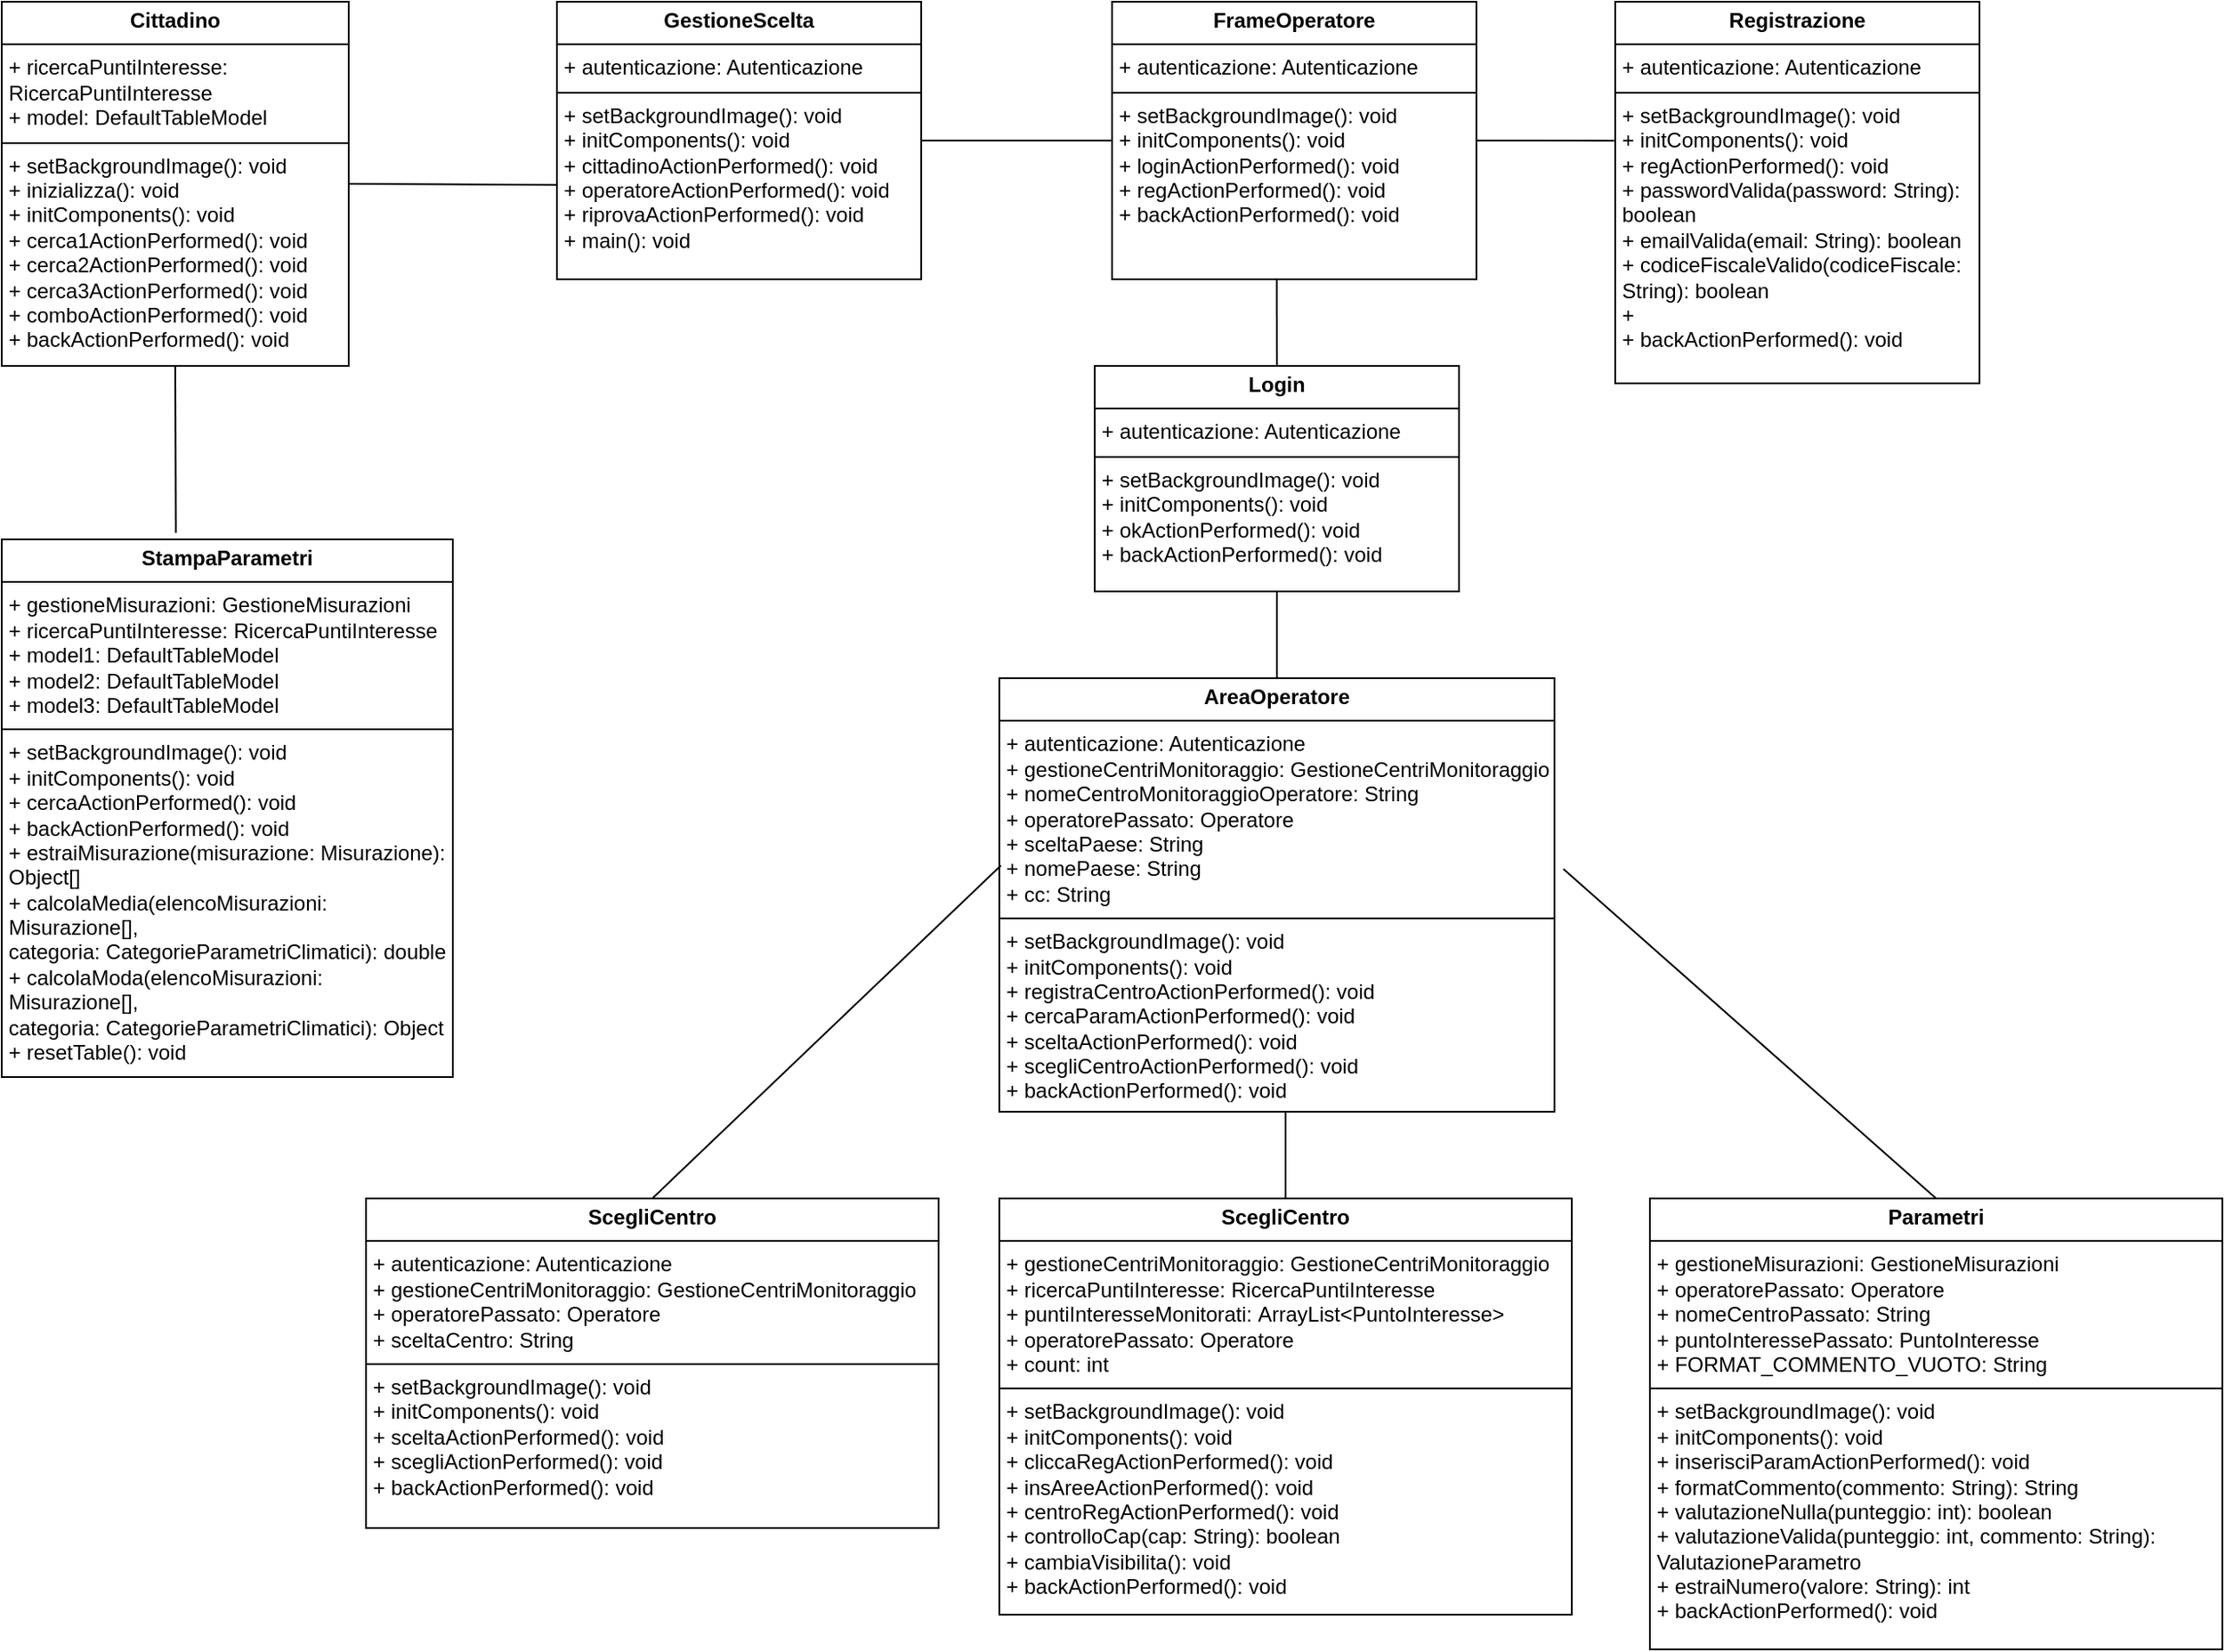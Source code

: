 <mxfile version="24.7.6">
  <diagram id="C5RBs43oDa-KdzZeNtuy" name="Page-1">
    <mxGraphModel dx="794" dy="457" grid="1" gridSize="10" guides="1" tooltips="1" connect="1" arrows="1" fold="1" page="1" pageScale="1" pageWidth="827" pageHeight="1169" math="0" shadow="0">
      <root>
        <mxCell id="WIyWlLk6GJQsqaUBKTNV-0" />
        <mxCell id="WIyWlLk6GJQsqaUBKTNV-1" parent="WIyWlLk6GJQsqaUBKTNV-0" />
        <mxCell id="xlaw0MQLIKDtUsrqofgF-9" value="&lt;p style=&quot;margin:0px;margin-top:4px;text-align:center;&quot;&gt;&lt;b&gt;GestioneScelta&lt;/b&gt;&lt;/p&gt;&lt;hr size=&quot;1&quot; style=&quot;border-style:solid;&quot;&gt;&lt;p style=&quot;margin:0px;margin-left:4px;&quot;&gt;+ autenticazione: Autenticazione&lt;/p&gt;&lt;hr size=&quot;1&quot; style=&quot;border-style:solid;&quot;&gt;&lt;p style=&quot;margin:0px;margin-left:4px;&quot;&gt;+ setBackgroundImage&lt;span style=&quot;background-color: initial;&quot;&gt;(): void&lt;/span&gt;&lt;/p&gt;&lt;p style=&quot;margin:0px;margin-left:4px;&quot;&gt;&lt;span style=&quot;background-color: initial;&quot;&gt;+ initComponents(): void&lt;/span&gt;&lt;/p&gt;&lt;p style=&quot;margin:0px;margin-left:4px;&quot;&gt;&lt;span style=&quot;background-color: initial;&quot;&gt;+&amp;nbsp;&lt;/span&gt;&lt;span style=&quot;background-color: initial;&quot;&gt;cittadinoActionPerformed(): void&lt;/span&gt;&lt;/p&gt;&lt;p style=&quot;margin:0px;margin-left:4px;&quot;&gt;&lt;span style=&quot;background-color: initial;&quot;&gt;+&amp;nbsp;&lt;/span&gt;&lt;span style=&quot;background-color: initial;&quot;&gt;operatoreActionPerformed(): void&lt;/span&gt;&lt;/p&gt;&lt;p style=&quot;margin:0px;margin-left:4px;&quot;&gt;&lt;span style=&quot;background-color: initial;&quot;&gt;+&amp;nbsp;&lt;/span&gt;&lt;span style=&quot;background-color: initial;&quot;&gt;riprovaActionPerformed(): void&lt;/span&gt;&lt;/p&gt;&lt;p style=&quot;margin:0px;margin-left:4px;&quot;&gt;&lt;span style=&quot;background-color: initial;&quot;&gt;+ main(): void&lt;/span&gt;&lt;/p&gt;" style="verticalAlign=top;align=left;overflow=fill;html=1;whiteSpace=wrap;" parent="WIyWlLk6GJQsqaUBKTNV-1" vertex="1">
          <mxGeometry x="370" y="140" width="210" height="160" as="geometry" />
        </mxCell>
        <mxCell id="xlaw0MQLIKDtUsrqofgF-10" value="&lt;p style=&quot;margin:0px;margin-top:4px;text-align:center;&quot;&gt;&lt;b&gt;Cittadino&lt;/b&gt;&lt;/p&gt;&lt;hr size=&quot;1&quot; style=&quot;border-style:solid;&quot;&gt;&lt;p style=&quot;margin:0px;margin-left:4px;&quot;&gt;+ ricercaPuntiInteresse: RicercaPuntiInteresse&lt;/p&gt;&lt;p style=&quot;margin:0px;margin-left:4px;&quot;&gt;+&amp;nbsp;model:&amp;nbsp;DefaultTableModel&lt;/p&gt;&lt;hr size=&quot;1&quot; style=&quot;border-style:solid;&quot;&gt;&lt;p style=&quot;margin:0px;margin-left:4px;&quot;&gt;+ setBackgroundImage&lt;span style=&quot;background-color: initial;&quot;&gt;(): void&lt;/span&gt;&lt;/p&gt;&lt;p style=&quot;margin:0px;margin-left:4px;&quot;&gt;&lt;span style=&quot;background-color: initial;&quot;&gt;+ inizializza(): void&lt;/span&gt;&lt;/p&gt;&lt;p style=&quot;margin:0px;margin-left:4px;&quot;&gt;&lt;span style=&quot;background-color: initial;&quot;&gt;+ initComponents(): void&lt;/span&gt;&lt;/p&gt;&lt;p style=&quot;margin:0px;margin-left:4px;&quot;&gt;&lt;span style=&quot;background-color: initial;&quot;&gt;+&amp;nbsp;&lt;/span&gt;&lt;span style=&quot;background-color: initial;&quot;&gt;cerca1ActionPerformed(): void&lt;/span&gt;&lt;/p&gt;&lt;p style=&quot;margin:0px;margin-left:4px;&quot;&gt;&lt;span style=&quot;background-color: initial;&quot;&gt;+&amp;nbsp;&lt;/span&gt;&lt;span style=&quot;background-color: initial;&quot;&gt;cerca2ActionPerformed(): void&lt;/span&gt;&lt;/p&gt;&lt;p style=&quot;margin:0px;margin-left:4px;&quot;&gt;&lt;span style=&quot;background-color: initial;&quot;&gt;+&amp;nbsp;&lt;/span&gt;&lt;span style=&quot;background-color: initial;&quot;&gt;cerca3ActionPerformed(): void&lt;/span&gt;&lt;/p&gt;&lt;p style=&quot;margin:0px;margin-left:4px;&quot;&gt;&lt;span style=&quot;background-color: initial;&quot;&gt;+&amp;nbsp;&lt;/span&gt;&lt;span style=&quot;background-color: initial;&quot;&gt;comboActionPerformed(): void&lt;/span&gt;&lt;/p&gt;&lt;p style=&quot;margin:0px;margin-left:4px;&quot;&gt;&lt;span style=&quot;background-color: initial;&quot;&gt;+&amp;nbsp;&lt;/span&gt;&lt;span style=&quot;background-color: initial;&quot;&gt;backActionPerformed(): void&lt;/span&gt;&lt;/p&gt;" style="verticalAlign=top;align=left;overflow=fill;html=1;whiteSpace=wrap;" parent="WIyWlLk6GJQsqaUBKTNV-1" vertex="1">
          <mxGeometry x="50" y="140" width="200" height="210" as="geometry" />
        </mxCell>
        <mxCell id="xlaw0MQLIKDtUsrqofgF-13" value="&lt;p style=&quot;margin:0px;margin-top:4px;text-align:center;&quot;&gt;&lt;b&gt;StampaParametri&lt;/b&gt;&lt;/p&gt;&lt;hr size=&quot;1&quot; style=&quot;border-style:solid;&quot;&gt;&lt;p style=&quot;margin:0px;margin-left:4px;&quot;&gt;+ gestioneMisurazioni: GestioneMisurazioni&lt;/p&gt;&lt;p style=&quot;margin:0px;margin-left:4px;&quot;&gt;+&amp;nbsp;ricercaPuntiInteresse:&amp;nbsp;&lt;span style=&quot;background-color: initial;&quot;&gt;RicercaPuntiInteresse&lt;/span&gt;&lt;/p&gt;&lt;p style=&quot;margin:0px;margin-left:4px;&quot;&gt;&lt;span style=&quot;background-color: initial;&quot;&gt;+&amp;nbsp;&lt;/span&gt;&lt;span style=&quot;background-color: initial;&quot;&gt;model1:&amp;nbsp;&lt;/span&gt;&lt;span style=&quot;background-color: initial;&quot;&gt;DefaultTableModel&lt;/span&gt;&lt;span style=&quot;background-color: initial;&quot;&gt;&lt;br&gt;&lt;/span&gt;&lt;/p&gt;&lt;p style=&quot;margin:0px;margin-left:4px;&quot;&gt;&lt;span style=&quot;background-color: initial;&quot;&gt;+&amp;nbsp;&lt;/span&gt;&lt;span style=&quot;background-color: initial;&quot;&gt;model2:&amp;nbsp;&lt;/span&gt;&lt;span style=&quot;background-color: initial;&quot;&gt;DefaultTableModel&lt;/span&gt;&lt;span style=&quot;background-color: initial;&quot;&gt;&lt;br&gt;&lt;/span&gt;&lt;/p&gt;&lt;p style=&quot;margin:0px;margin-left:4px;&quot;&gt;&lt;span style=&quot;background-color: initial;&quot;&gt;+&amp;nbsp;&lt;/span&gt;&lt;span style=&quot;background-color: initial;&quot;&gt;model3:&amp;nbsp;&lt;/span&gt;&lt;span style=&quot;background-color: initial;&quot;&gt;DefaultTableModel&lt;/span&gt;&lt;/p&gt;&lt;hr size=&quot;1&quot; style=&quot;border-style:solid;&quot;&gt;&lt;p style=&quot;margin:0px;margin-left:4px;&quot;&gt;+ setBackgroundImage&lt;span style=&quot;background-color: initial;&quot;&gt;(): void&lt;/span&gt;&lt;/p&gt;&lt;p style=&quot;margin:0px;margin-left:4px;&quot;&gt;&lt;span style=&quot;background-color: initial;&quot;&gt;+ initComponents(): void&lt;/span&gt;&lt;/p&gt;&lt;p style=&quot;margin:0px;margin-left:4px;&quot;&gt;&lt;span style=&quot;background-color: initial;&quot;&gt;+&amp;nbsp;&lt;/span&gt;&lt;span style=&quot;background-color: initial;&quot;&gt;cercaActionPerformed(): void&lt;/span&gt;&lt;/p&gt;&lt;p style=&quot;margin:0px;margin-left:4px;&quot;&gt;&lt;span style=&quot;background-color: initial;&quot;&gt;+&amp;nbsp;&lt;/span&gt;&lt;span style=&quot;background-color: initial;&quot;&gt;backActionPerformed(): void&lt;/span&gt;&lt;br&gt;&lt;/p&gt;&lt;p style=&quot;margin:0px;margin-left:4px;&quot;&gt;&lt;span style=&quot;background-color: initial;&quot;&gt;+&amp;nbsp;&lt;/span&gt;&lt;span style=&quot;background-color: initial;&quot;&gt;estraiMisurazione(misurazione: Misurazione): Object[]&lt;/span&gt;&lt;/p&gt;&lt;p style=&quot;margin:0px;margin-left:4px;&quot;&gt;&lt;span style=&quot;background-color: initial;&quot;&gt;+&amp;nbsp;&lt;/span&gt;&lt;span style=&quot;background-color: initial;&quot;&gt;calcolaMedia(elencoMisurazioni: Misurazione[], categoria:&amp;nbsp;&lt;/span&gt;&lt;span style=&quot;background-color: initial;&quot;&gt;CategorieParametriClimatici&lt;/span&gt;&lt;span style=&quot;background-color: initial;&quot;&gt;): double&lt;/span&gt;&lt;/p&gt;&lt;p style=&quot;margin:0px;margin-left:4px;&quot;&gt;&lt;span style=&quot;background-color: initial;&quot;&gt;+&amp;nbsp;&lt;/span&gt;&lt;span style=&quot;background-color: initial;&quot;&gt;calcolaModa(&lt;/span&gt;&lt;span style=&quot;background-color: initial;&quot;&gt;elencoMisurazioni: Misurazione[], categoria:&amp;nbsp;&lt;/span&gt;&lt;span style=&quot;background-color: initial;&quot;&gt;CategorieParametriClimatici&lt;/span&gt;&lt;span style=&quot;background-color: initial;&quot;&gt;): Object&lt;/span&gt;&lt;/p&gt;&lt;p style=&quot;margin:0px;margin-left:4px;&quot;&gt;&lt;span style=&quot;background-color: initial;&quot;&gt;+ resetTable(): void&lt;/span&gt;&lt;/p&gt;" style="verticalAlign=top;align=left;overflow=fill;html=1;whiteSpace=wrap;" parent="WIyWlLk6GJQsqaUBKTNV-1" vertex="1">
          <mxGeometry x="50" y="450" width="260" height="310" as="geometry" />
        </mxCell>
        <mxCell id="xlaw0MQLIKDtUsrqofgF-15" value="" style="endArrow=none;html=1;rounded=0;fontSize=12;startSize=8;endSize=8;curved=1;exitX=1;exitY=0.5;exitDx=0;exitDy=0;entryX=-0.002;entryY=0.66;entryDx=0;entryDy=0;entryPerimeter=0;" parent="WIyWlLk6GJQsqaUBKTNV-1" source="xlaw0MQLIKDtUsrqofgF-10" target="xlaw0MQLIKDtUsrqofgF-9" edge="1">
          <mxGeometry width="50" height="50" relative="1" as="geometry">
            <mxPoint x="260" y="410" as="sourcePoint" />
            <mxPoint x="310" y="360" as="targetPoint" />
          </mxGeometry>
        </mxCell>
        <mxCell id="xlaw0MQLIKDtUsrqofgF-16" value="" style="endArrow=none;html=1;rounded=0;fontSize=12;startSize=8;endSize=8;curved=1;exitX=0.5;exitY=1;exitDx=0;exitDy=0;entryX=0.386;entryY=-0.012;entryDx=0;entryDy=0;entryPerimeter=0;" parent="WIyWlLk6GJQsqaUBKTNV-1" source="xlaw0MQLIKDtUsrqofgF-10" target="xlaw0MQLIKDtUsrqofgF-13" edge="1">
          <mxGeometry width="50" height="50" relative="1" as="geometry">
            <mxPoint x="260" y="255" as="sourcePoint" />
            <mxPoint x="380" y="256" as="targetPoint" />
          </mxGeometry>
        </mxCell>
        <mxCell id="xlaw0MQLIKDtUsrqofgF-17" value="&lt;p style=&quot;margin:0px;margin-top:4px;text-align:center;&quot;&gt;&lt;b&gt;FrameOperatore&lt;/b&gt;&lt;/p&gt;&lt;hr size=&quot;1&quot; style=&quot;border-style:solid;&quot;&gt;&lt;p style=&quot;margin:0px;margin-left:4px;&quot;&gt;+ autenticazione: Autenticazione&lt;/p&gt;&lt;hr size=&quot;1&quot; style=&quot;border-style:solid;&quot;&gt;&lt;p style=&quot;margin:0px;margin-left:4px;&quot;&gt;+ setBackgroundImage&lt;span style=&quot;background-color: initial;&quot;&gt;(): void&lt;/span&gt;&lt;/p&gt;&lt;p style=&quot;margin:0px;margin-left:4px;&quot;&gt;&lt;span style=&quot;background-color: initial;&quot;&gt;+ initComponents(): void&lt;/span&gt;&lt;/p&gt;&lt;p style=&quot;margin:0px;margin-left:4px;&quot;&gt;&lt;span style=&quot;background-color: initial;&quot;&gt;+&amp;nbsp;&lt;/span&gt;&lt;span style=&quot;background-color: initial;&quot;&gt;loginActionPerformed(): void&lt;/span&gt;&lt;/p&gt;&lt;p style=&quot;margin:0px;margin-left:4px;&quot;&gt;&lt;span style=&quot;background-color: initial;&quot;&gt;+&amp;nbsp;&lt;/span&gt;&lt;span style=&quot;background-color: initial;&quot;&gt;regActionPerformed(): void&lt;/span&gt;&lt;/p&gt;&lt;p style=&quot;margin:0px;margin-left:4px;&quot;&gt;&lt;span style=&quot;background-color: initial;&quot;&gt;+&amp;nbsp;&lt;/span&gt;&lt;span style=&quot;background-color: initial;&quot;&gt;backActionPerformed(): void&lt;/span&gt;&lt;br&gt;&lt;/p&gt;" style="verticalAlign=top;align=left;overflow=fill;html=1;whiteSpace=wrap;" parent="WIyWlLk6GJQsqaUBKTNV-1" vertex="1">
          <mxGeometry x="690" y="140" width="210" height="160" as="geometry" />
        </mxCell>
        <mxCell id="xlaw0MQLIKDtUsrqofgF-18" value="" style="endArrow=none;html=1;rounded=0;fontSize=12;startSize=8;endSize=8;curved=1;exitX=1;exitY=0.5;exitDx=0;exitDy=0;entryX=0;entryY=0.5;entryDx=0;entryDy=0;" parent="WIyWlLk6GJQsqaUBKTNV-1" source="xlaw0MQLIKDtUsrqofgF-9" target="xlaw0MQLIKDtUsrqofgF-17" edge="1">
          <mxGeometry width="50" height="50" relative="1" as="geometry">
            <mxPoint x="700" y="410" as="sourcePoint" />
            <mxPoint x="750" y="360" as="targetPoint" />
          </mxGeometry>
        </mxCell>
        <mxCell id="xlaw0MQLIKDtUsrqofgF-19" value="&lt;p style=&quot;margin:0px;margin-top:4px;text-align:center;&quot;&gt;&lt;b&gt;Login&lt;/b&gt;&lt;/p&gt;&lt;hr size=&quot;1&quot; style=&quot;border-style:solid;&quot;&gt;&lt;p style=&quot;margin:0px;margin-left:4px;&quot;&gt;+ autenticazione: Autenticazione&lt;/p&gt;&lt;hr size=&quot;1&quot; style=&quot;border-style:solid;&quot;&gt;&lt;p style=&quot;margin:0px;margin-left:4px;&quot;&gt;+ setBackgroundImage&lt;span style=&quot;background-color: initial;&quot;&gt;(): void&lt;/span&gt;&lt;/p&gt;&lt;p style=&quot;margin:0px;margin-left:4px;&quot;&gt;&lt;span style=&quot;background-color: initial;&quot;&gt;+ initComponents(): void&lt;/span&gt;&lt;/p&gt;&lt;p style=&quot;margin:0px;margin-left:4px;&quot;&gt;+&amp;nbsp;okActionPerformed(): void&lt;/p&gt;&lt;p style=&quot;margin:0px;margin-left:4px;&quot;&gt;&lt;span style=&quot;background-color: initial;&quot;&gt;+&amp;nbsp;&lt;/span&gt;&lt;span style=&quot;background-color: initial;&quot;&gt;backActionPerformed(): void&lt;/span&gt;&lt;br&gt;&lt;/p&gt;" style="verticalAlign=top;align=left;overflow=fill;html=1;whiteSpace=wrap;" parent="WIyWlLk6GJQsqaUBKTNV-1" vertex="1">
          <mxGeometry x="680" y="350" width="210" height="130" as="geometry" />
        </mxCell>
        <mxCell id="xlaw0MQLIKDtUsrqofgF-20" value="" style="endArrow=none;html=1;rounded=0;fontSize=12;startSize=8;endSize=8;curved=1;exitX=0.5;exitY=0;exitDx=0;exitDy=0;entryX=0.452;entryY=1;entryDx=0;entryDy=0;entryPerimeter=0;" parent="WIyWlLk6GJQsqaUBKTNV-1" source="xlaw0MQLIKDtUsrqofgF-19" target="xlaw0MQLIKDtUsrqofgF-17" edge="1">
          <mxGeometry width="50" height="50" relative="1" as="geometry">
            <mxPoint x="700" y="370" as="sourcePoint" />
            <mxPoint x="750" y="320" as="targetPoint" />
          </mxGeometry>
        </mxCell>
        <mxCell id="xlaw0MQLIKDtUsrqofgF-21" value="&lt;p style=&quot;margin:0px;margin-top:4px;text-align:center;&quot;&gt;&lt;b&gt;Registrazione&lt;/b&gt;&lt;/p&gt;&lt;hr size=&quot;1&quot; style=&quot;border-style:solid;&quot;&gt;&lt;p style=&quot;margin:0px;margin-left:4px;&quot;&gt;+ autenticazione: Autenticazione&lt;/p&gt;&lt;hr size=&quot;1&quot; style=&quot;border-style:solid;&quot;&gt;&lt;p style=&quot;margin:0px;margin-left:4px;&quot;&gt;+ setBackgroundImage&lt;span style=&quot;background-color: initial;&quot;&gt;(): void&lt;/span&gt;&lt;/p&gt;&lt;p style=&quot;margin:0px;margin-left:4px;&quot;&gt;&lt;span style=&quot;background-color: initial;&quot;&gt;+ initComponents(): void&lt;/span&gt;&lt;/p&gt;&lt;p style=&quot;margin:0px;margin-left:4px;&quot;&gt;+&amp;nbsp;regActionPerformed(): void&lt;/p&gt;&lt;p style=&quot;margin:0px;margin-left:4px;&quot;&gt;+&amp;nbsp;passwordValida(password: String): boolean&lt;/p&gt;&lt;p style=&quot;margin:0px;margin-left:4px;&quot;&gt;+&amp;nbsp;emailValida(email: String): boolean&lt;/p&gt;&lt;p style=&quot;margin:0px;margin-left:4px;&quot;&gt;+&amp;nbsp;codiceFiscaleValido(codiceFiscale: String): boolean&lt;/p&gt;&lt;p style=&quot;margin:0px;margin-left:4px;&quot;&gt;+&amp;nbsp;&lt;/p&gt;&lt;p style=&quot;margin:0px;margin-left:4px;&quot;&gt;&lt;span style=&quot;background-color: initial;&quot;&gt;+&amp;nbsp;&lt;/span&gt;&lt;span style=&quot;background-color: initial;&quot;&gt;backActionPerformed(): void&lt;/span&gt;&lt;br&gt;&lt;/p&gt;" style="verticalAlign=top;align=left;overflow=fill;html=1;whiteSpace=wrap;" parent="WIyWlLk6GJQsqaUBKTNV-1" vertex="1">
          <mxGeometry x="980" y="140" width="210" height="220" as="geometry" />
        </mxCell>
        <mxCell id="xlaw0MQLIKDtUsrqofgF-22" value="" style="endArrow=none;html=1;rounded=0;fontSize=12;startSize=8;endSize=8;curved=1;entryX=1;entryY=0.5;entryDx=0;entryDy=0;exitX=-0.003;exitY=0.364;exitDx=0;exitDy=0;exitPerimeter=0;" parent="WIyWlLk6GJQsqaUBKTNV-1" source="xlaw0MQLIKDtUsrqofgF-21" target="xlaw0MQLIKDtUsrqofgF-17" edge="1">
          <mxGeometry width="50" height="50" relative="1" as="geometry">
            <mxPoint x="870" y="376" as="sourcePoint" />
            <mxPoint x="870" y="300" as="targetPoint" />
          </mxGeometry>
        </mxCell>
        <mxCell id="xlaw0MQLIKDtUsrqofgF-23" value="&lt;p style=&quot;margin:0px;margin-top:4px;text-align:center;&quot;&gt;&lt;b&gt;AreaOperatore&lt;/b&gt;&lt;/p&gt;&lt;hr size=&quot;1&quot; style=&quot;border-style:solid;&quot;&gt;&lt;p style=&quot;margin:0px;margin-left:4px;&quot;&gt;+ autenticazione: Autenticazione&lt;/p&gt;&lt;p style=&quot;margin:0px;margin-left:4px;&quot;&gt;+&amp;nbsp;gestioneCentriMonitoraggio:&amp;nbsp;GestioneCentriMonitoraggio&lt;/p&gt;&lt;p style=&quot;margin:0px;margin-left:4px;&quot;&gt;+&amp;nbsp;nomeCentroMonitoraggioOperatore: String&lt;/p&gt;&lt;p style=&quot;margin:0px;margin-left:4px;&quot;&gt;+&amp;nbsp;operatorePassato:&amp;nbsp;Operatore&lt;/p&gt;&lt;p style=&quot;margin:0px;margin-left:4px;&quot;&gt;+&amp;nbsp;sceltaPaese: String&lt;/p&gt;&lt;p style=&quot;margin:0px;margin-left:4px;&quot;&gt;+ nomePaese: String&lt;/p&gt;&lt;p style=&quot;margin:0px;margin-left:4px;&quot;&gt;+ cc: String&lt;/p&gt;&lt;hr size=&quot;1&quot; style=&quot;border-style:solid;&quot;&gt;&lt;p style=&quot;margin:0px;margin-left:4px;&quot;&gt;+ setBackgroundImage&lt;span style=&quot;background-color: initial;&quot;&gt;(): void&lt;/span&gt;&lt;/p&gt;&lt;p style=&quot;margin:0px;margin-left:4px;&quot;&gt;&lt;span style=&quot;background-color: initial;&quot;&gt;+ initComponents(): void&lt;/span&gt;&lt;/p&gt;&lt;p style=&quot;margin:0px;margin-left:4px;&quot;&gt;+&amp;nbsp;registraCentroActionPerformed(): void&lt;/p&gt;&lt;p style=&quot;margin:0px;margin-left:4px;&quot;&gt;+&amp;nbsp;cercaParamActionPerformed(): void&lt;/p&gt;&lt;p style=&quot;margin:0px;margin-left:4px;&quot;&gt;+&amp;nbsp;sceltaActionPerformed(): void&lt;/p&gt;&lt;p style=&quot;margin:0px;margin-left:4px;&quot;&gt;+&amp;nbsp;scegliCentroActionPerformed(): void&lt;/p&gt;&lt;p style=&quot;margin:0px;margin-left:4px;&quot;&gt;&lt;span style=&quot;background-color: initial;&quot;&gt;+&amp;nbsp;&lt;/span&gt;&lt;span style=&quot;background-color: initial;&quot;&gt;backActionPerformed(): void&lt;/span&gt;&lt;br&gt;&lt;/p&gt;" style="verticalAlign=top;align=left;overflow=fill;html=1;whiteSpace=wrap;" parent="WIyWlLk6GJQsqaUBKTNV-1" vertex="1">
          <mxGeometry x="625" y="530" width="320" height="250" as="geometry" />
        </mxCell>
        <mxCell id="xlaw0MQLIKDtUsrqofgF-24" value="" style="endArrow=none;html=1;rounded=0;fontSize=12;startSize=8;endSize=8;curved=1;exitX=0.5;exitY=1;exitDx=0;exitDy=0;entryX=0.5;entryY=0;entryDx=0;entryDy=0;" parent="WIyWlLk6GJQsqaUBKTNV-1" source="xlaw0MQLIKDtUsrqofgF-19" target="xlaw0MQLIKDtUsrqofgF-23" edge="1">
          <mxGeometry width="50" height="50" relative="1" as="geometry">
            <mxPoint x="910" y="500" as="sourcePoint" />
            <mxPoint x="960" y="450" as="targetPoint" />
          </mxGeometry>
        </mxCell>
        <mxCell id="xlaw0MQLIKDtUsrqofgF-25" value="&lt;p style=&quot;margin:0px;margin-top:4px;text-align:center;&quot;&gt;&lt;b&gt;ScegliCentro&lt;/b&gt;&lt;/p&gt;&lt;hr size=&quot;1&quot; style=&quot;border-style:solid;&quot;&gt;&lt;p style=&quot;margin:0px;margin-left:4px;&quot;&gt;+ autenticazione: Autenticazione&lt;/p&gt;&lt;p style=&quot;margin:0px;margin-left:4px;&quot;&gt;+&amp;nbsp;gestioneCentriMonitoraggio:&amp;nbsp;GestioneCentriMonitoraggio&lt;/p&gt;&lt;p style=&quot;margin:0px;margin-left:4px;&quot;&gt;+&amp;nbsp;operatorePassato: Operatore&lt;/p&gt;&lt;p style=&quot;margin:0px;margin-left:4px;&quot;&gt;+&amp;nbsp;sceltaCentro: String&lt;/p&gt;&lt;hr size=&quot;1&quot; style=&quot;border-style:solid;&quot;&gt;&lt;p style=&quot;margin:0px;margin-left:4px;&quot;&gt;+ setBackgroundImage&lt;span style=&quot;background-color: initial;&quot;&gt;(): void&lt;/span&gt;&lt;/p&gt;&lt;p style=&quot;margin:0px;margin-left:4px;&quot;&gt;&lt;span style=&quot;background-color: initial;&quot;&gt;+ initComponents(): void&lt;/span&gt;&lt;/p&gt;&lt;p style=&quot;margin:0px;margin-left:4px;&quot;&gt;+&amp;nbsp;sceltaActionPerformed(): void&lt;/p&gt;&lt;p style=&quot;margin:0px;margin-left:4px;&quot;&gt;+&amp;nbsp;scegliActionPerformed(): void&lt;/p&gt;&lt;p style=&quot;margin:0px;margin-left:4px;&quot;&gt;&lt;span style=&quot;background-color: initial;&quot;&gt;+&amp;nbsp;&lt;/span&gt;&lt;span style=&quot;background-color: initial;&quot;&gt;backActionPerformed(): void&lt;/span&gt;&lt;br&gt;&lt;/p&gt;" style="verticalAlign=top;align=left;overflow=fill;html=1;whiteSpace=wrap;" parent="WIyWlLk6GJQsqaUBKTNV-1" vertex="1">
          <mxGeometry x="260" y="830" width="330" height="190" as="geometry" />
        </mxCell>
        <mxCell id="xlaw0MQLIKDtUsrqofgF-26" value="&lt;p style=&quot;margin:0px;margin-top:4px;text-align:center;&quot;&gt;&lt;b&gt;ScegliCentro&lt;/b&gt;&lt;/p&gt;&lt;hr size=&quot;1&quot; style=&quot;border-style:solid;&quot;&gt;&lt;p style=&quot;margin:0px;margin-left:4px;&quot;&gt;&lt;span style=&quot;background-color: initial;&quot;&gt;+&amp;nbsp;gestioneCentriMonitoraggio:&amp;nbsp;GestioneCentriMonitoraggio&lt;/span&gt;&lt;/p&gt;&lt;p style=&quot;margin:0px;margin-left:4px;&quot;&gt;&lt;span style=&quot;background-color: initial;&quot;&gt;+&amp;nbsp;&lt;/span&gt;&lt;span style=&quot;background-color: initial;&quot;&gt;ricercaPuntiInteresse:&amp;nbsp;&lt;/span&gt;&lt;span style=&quot;background-color: initial;&quot;&gt;RicercaPuntiInteresse&lt;/span&gt;&lt;/p&gt;&lt;p style=&quot;margin:0px;margin-left:4px;&quot;&gt;&lt;span style=&quot;background-color: initial;&quot;&gt;+&amp;nbsp;&lt;/span&gt;&lt;span style=&quot;background-color: initial;&quot;&gt;puntiInteresseMonitorati:&amp;nbsp;&lt;/span&gt;&lt;span style=&quot;background-color: initial;&quot;&gt;ArrayList&amp;lt;PuntoInteresse&amp;gt;&lt;/span&gt;&lt;/p&gt;&lt;p style=&quot;margin:0px;margin-left:4px;&quot;&gt;&lt;span style=&quot;background-color: initial;&quot;&gt;+&amp;nbsp;&lt;/span&gt;&lt;span style=&quot;background-color: initial;&quot;&gt;operatorePassato: Operatore&lt;/span&gt;&lt;/p&gt;&lt;p style=&quot;margin:0px;margin-left:4px;&quot;&gt;&lt;span style=&quot;background-color: initial;&quot;&gt;+ count: int&lt;/span&gt;&lt;/p&gt;&lt;hr size=&quot;1&quot; style=&quot;border-style:solid;&quot;&gt;&lt;p style=&quot;margin:0px;margin-left:4px;&quot;&gt;+ setBackgroundImage&lt;span style=&quot;background-color: initial;&quot;&gt;(): void&lt;/span&gt;&lt;/p&gt;&lt;p style=&quot;margin:0px;margin-left:4px;&quot;&gt;&lt;span style=&quot;background-color: initial;&quot;&gt;+ initComponents(): void&lt;/span&gt;&lt;/p&gt;&lt;p style=&quot;margin:0px;margin-left:4px;&quot;&gt;+&amp;nbsp;cliccaRegActionPerformed(): void&lt;/p&gt;&lt;p style=&quot;margin:0px;margin-left:4px;&quot;&gt;+&amp;nbsp;insAreeActionPerformed(): void&lt;/p&gt;&lt;p style=&quot;margin:0px;margin-left:4px;&quot;&gt;+&amp;nbsp;centroRegActionPerformed(): void&lt;/p&gt;&lt;p style=&quot;margin:0px;margin-left:4px;&quot;&gt;+&amp;nbsp;controlloCap(cap: String): boolean&lt;/p&gt;&lt;p style=&quot;margin:0px;margin-left:4px;&quot;&gt;+&amp;nbsp;cambiaVisibilita(): void&lt;/p&gt;&lt;p style=&quot;margin:0px;margin-left:4px;&quot;&gt;&lt;span style=&quot;background-color: initial;&quot;&gt;+&amp;nbsp;&lt;/span&gt;&lt;span style=&quot;background-color: initial;&quot;&gt;backActionPerformed(): void&lt;/span&gt;&lt;br&gt;&lt;/p&gt;" style="verticalAlign=top;align=left;overflow=fill;html=1;whiteSpace=wrap;" parent="WIyWlLk6GJQsqaUBKTNV-1" vertex="1">
          <mxGeometry x="625" y="830" width="330" height="240" as="geometry" />
        </mxCell>
        <mxCell id="xlaw0MQLIKDtUsrqofgF-27" value="&lt;p style=&quot;margin:0px;margin-top:4px;text-align:center;&quot;&gt;&lt;b&gt;Parametri&lt;/b&gt;&lt;/p&gt;&lt;hr size=&quot;1&quot; style=&quot;border-style:solid;&quot;&gt;&lt;p style=&quot;margin:0px;margin-left:4px;&quot;&gt;+ gestioneMisurazioni: GestioneMisurazioni&lt;/p&gt;&lt;p style=&quot;margin:0px;margin-left:4px;&quot;&gt;+&amp;nbsp;operatorePassato: Operatore&lt;/p&gt;&lt;p style=&quot;margin:0px;margin-left:4px;&quot;&gt;+&amp;nbsp;nomeCentroPassato: String&lt;/p&gt;&lt;p style=&quot;margin:0px;margin-left:4px;&quot;&gt;+&amp;nbsp;puntoInteressePassato: PuntoInteresse&lt;/p&gt;&lt;p style=&quot;margin:0px;margin-left:4px;&quot;&gt;+&amp;nbsp;FORMAT_COMMENTO_VUOTO: String&lt;/p&gt;&lt;hr size=&quot;1&quot; style=&quot;border-style:solid;&quot;&gt;&lt;p style=&quot;margin:0px;margin-left:4px;&quot;&gt;+ setBackgroundImage&lt;span style=&quot;background-color: initial;&quot;&gt;(): void&lt;/span&gt;&lt;/p&gt;&lt;p style=&quot;margin:0px;margin-left:4px;&quot;&gt;&lt;span style=&quot;background-color: initial;&quot;&gt;+ initComponents(): void&lt;/span&gt;&lt;/p&gt;&lt;p style=&quot;margin:0px;margin-left:4px;&quot;&gt;+&amp;nbsp;inserisciParamActionPerformed(): void&lt;/p&gt;&lt;p style=&quot;margin:0px;margin-left:4px;&quot;&gt;+&amp;nbsp;formatCommento(commento: String): String&lt;/p&gt;&lt;p style=&quot;margin:0px;margin-left:4px;&quot;&gt;+&amp;nbsp;valutazioneNulla(punteggio: int): boolean&lt;/p&gt;&lt;p style=&quot;margin:0px;margin-left:4px;&quot;&gt;+&amp;nbsp;valutazioneValida(punteggio: int, commento: String): ValutazioneParametro&lt;/p&gt;&lt;p style=&quot;margin:0px;margin-left:4px;&quot;&gt;+&amp;nbsp;estraiNumero(valore: String): int&lt;/p&gt;&lt;p style=&quot;margin:0px;margin-left:4px;&quot;&gt;&lt;span style=&quot;background-color: initial;&quot;&gt;+&amp;nbsp;&lt;/span&gt;&lt;span style=&quot;background-color: initial;&quot;&gt;backActionPerformed(): void&lt;/span&gt;&lt;br&gt;&lt;/p&gt;" style="verticalAlign=top;align=left;overflow=fill;html=1;whiteSpace=wrap;" parent="WIyWlLk6GJQsqaUBKTNV-1" vertex="1">
          <mxGeometry x="1000" y="830" width="330" height="260" as="geometry" />
        </mxCell>
        <mxCell id="xlaw0MQLIKDtUsrqofgF-28" value="" style="endArrow=none;html=1;rounded=0;fontSize=12;startSize=8;endSize=8;curved=1;entryX=0.003;entryY=0.432;entryDx=0;entryDy=0;entryPerimeter=0;exitX=0.5;exitY=0;exitDx=0;exitDy=0;" parent="WIyWlLk6GJQsqaUBKTNV-1" source="xlaw0MQLIKDtUsrqofgF-25" target="xlaw0MQLIKDtUsrqofgF-23" edge="1">
          <mxGeometry width="50" height="50" relative="1" as="geometry">
            <mxPoint x="550" y="700" as="sourcePoint" />
            <mxPoint x="600" y="650" as="targetPoint" />
          </mxGeometry>
        </mxCell>
        <mxCell id="xlaw0MQLIKDtUsrqofgF-29" value="" style="endArrow=none;html=1;rounded=0;fontSize=12;startSize=8;endSize=8;curved=1;exitX=0.5;exitY=0;exitDx=0;exitDy=0;" parent="WIyWlLk6GJQsqaUBKTNV-1" source="xlaw0MQLIKDtUsrqofgF-26" edge="1">
          <mxGeometry width="50" height="50" relative="1" as="geometry">
            <mxPoint x="740" y="830" as="sourcePoint" />
            <mxPoint x="790" y="780" as="targetPoint" />
          </mxGeometry>
        </mxCell>
        <mxCell id="xlaw0MQLIKDtUsrqofgF-30" value="" style="endArrow=none;html=1;rounded=0;fontSize=12;startSize=8;endSize=8;curved=1;exitX=1.016;exitY=0.44;exitDx=0;exitDy=0;exitPerimeter=0;entryX=0.5;entryY=0;entryDx=0;entryDy=0;" parent="WIyWlLk6GJQsqaUBKTNV-1" source="xlaw0MQLIKDtUsrqofgF-23" target="xlaw0MQLIKDtUsrqofgF-27" edge="1">
          <mxGeometry width="50" height="50" relative="1" as="geometry">
            <mxPoint x="1060" y="700" as="sourcePoint" />
            <mxPoint x="1110" y="650" as="targetPoint" />
          </mxGeometry>
        </mxCell>
      </root>
    </mxGraphModel>
  </diagram>
</mxfile>
